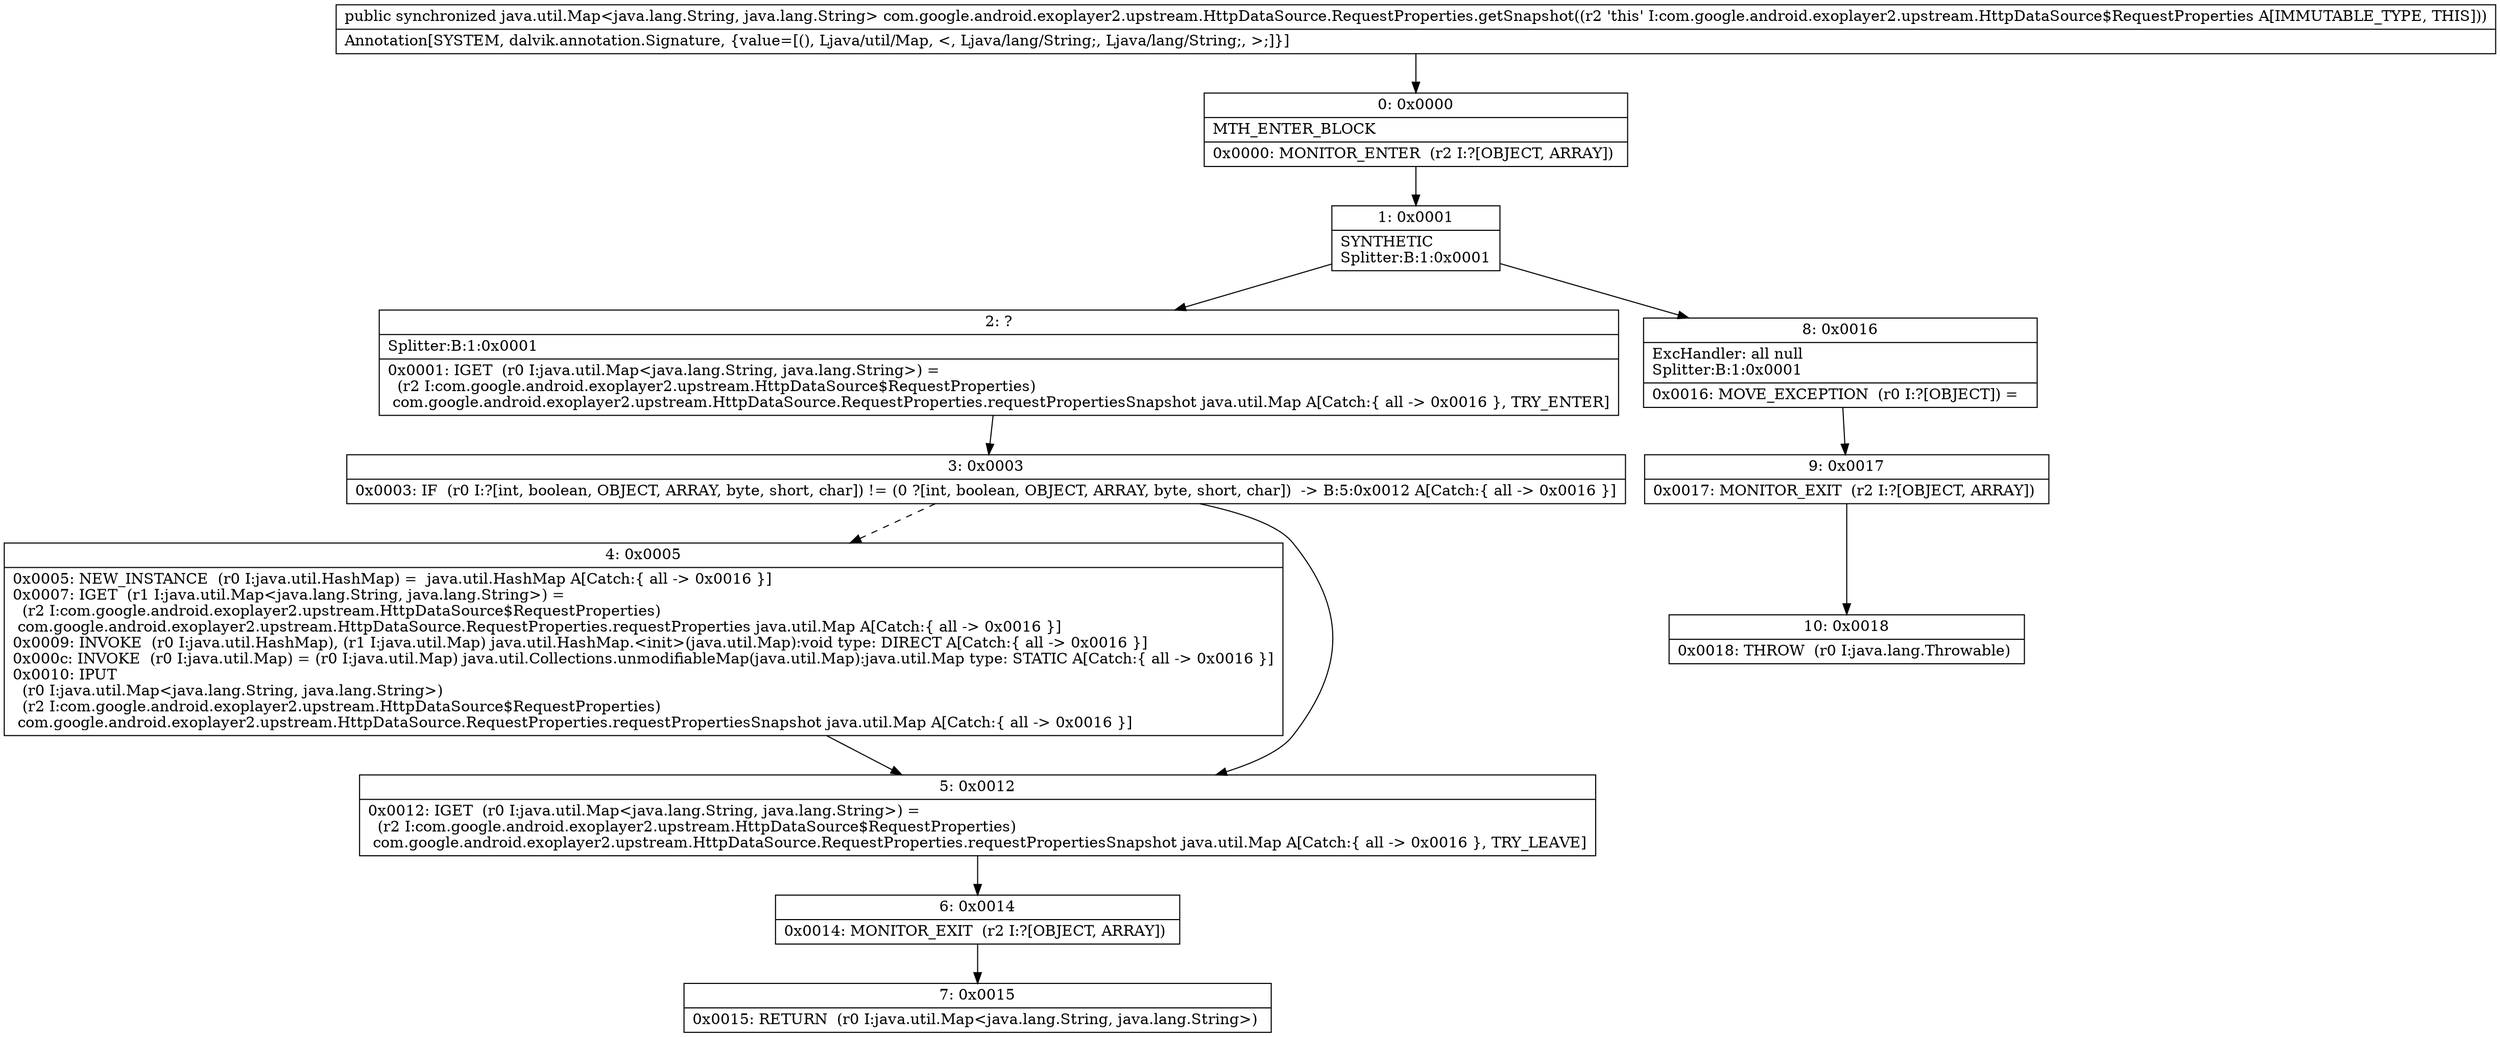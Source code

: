 digraph "CFG forcom.google.android.exoplayer2.upstream.HttpDataSource.RequestProperties.getSnapshot()Ljava\/util\/Map;" {
Node_0 [shape=record,label="{0\:\ 0x0000|MTH_ENTER_BLOCK\l|0x0000: MONITOR_ENTER  (r2 I:?[OBJECT, ARRAY]) \l}"];
Node_1 [shape=record,label="{1\:\ 0x0001|SYNTHETIC\lSplitter:B:1:0x0001\l}"];
Node_2 [shape=record,label="{2\:\ ?|Splitter:B:1:0x0001\l|0x0001: IGET  (r0 I:java.util.Map\<java.lang.String, java.lang.String\>) = \l  (r2 I:com.google.android.exoplayer2.upstream.HttpDataSource$RequestProperties)\l com.google.android.exoplayer2.upstream.HttpDataSource.RequestProperties.requestPropertiesSnapshot java.util.Map A[Catch:\{ all \-\> 0x0016 \}, TRY_ENTER]\l}"];
Node_3 [shape=record,label="{3\:\ 0x0003|0x0003: IF  (r0 I:?[int, boolean, OBJECT, ARRAY, byte, short, char]) != (0 ?[int, boolean, OBJECT, ARRAY, byte, short, char])  \-\> B:5:0x0012 A[Catch:\{ all \-\> 0x0016 \}]\l}"];
Node_4 [shape=record,label="{4\:\ 0x0005|0x0005: NEW_INSTANCE  (r0 I:java.util.HashMap) =  java.util.HashMap A[Catch:\{ all \-\> 0x0016 \}]\l0x0007: IGET  (r1 I:java.util.Map\<java.lang.String, java.lang.String\>) = \l  (r2 I:com.google.android.exoplayer2.upstream.HttpDataSource$RequestProperties)\l com.google.android.exoplayer2.upstream.HttpDataSource.RequestProperties.requestProperties java.util.Map A[Catch:\{ all \-\> 0x0016 \}]\l0x0009: INVOKE  (r0 I:java.util.HashMap), (r1 I:java.util.Map) java.util.HashMap.\<init\>(java.util.Map):void type: DIRECT A[Catch:\{ all \-\> 0x0016 \}]\l0x000c: INVOKE  (r0 I:java.util.Map) = (r0 I:java.util.Map) java.util.Collections.unmodifiableMap(java.util.Map):java.util.Map type: STATIC A[Catch:\{ all \-\> 0x0016 \}]\l0x0010: IPUT  \l  (r0 I:java.util.Map\<java.lang.String, java.lang.String\>)\l  (r2 I:com.google.android.exoplayer2.upstream.HttpDataSource$RequestProperties)\l com.google.android.exoplayer2.upstream.HttpDataSource.RequestProperties.requestPropertiesSnapshot java.util.Map A[Catch:\{ all \-\> 0x0016 \}]\l}"];
Node_5 [shape=record,label="{5\:\ 0x0012|0x0012: IGET  (r0 I:java.util.Map\<java.lang.String, java.lang.String\>) = \l  (r2 I:com.google.android.exoplayer2.upstream.HttpDataSource$RequestProperties)\l com.google.android.exoplayer2.upstream.HttpDataSource.RequestProperties.requestPropertiesSnapshot java.util.Map A[Catch:\{ all \-\> 0x0016 \}, TRY_LEAVE]\l}"];
Node_6 [shape=record,label="{6\:\ 0x0014|0x0014: MONITOR_EXIT  (r2 I:?[OBJECT, ARRAY]) \l}"];
Node_7 [shape=record,label="{7\:\ 0x0015|0x0015: RETURN  (r0 I:java.util.Map\<java.lang.String, java.lang.String\>) \l}"];
Node_8 [shape=record,label="{8\:\ 0x0016|ExcHandler: all null\lSplitter:B:1:0x0001\l|0x0016: MOVE_EXCEPTION  (r0 I:?[OBJECT]) =  \l}"];
Node_9 [shape=record,label="{9\:\ 0x0017|0x0017: MONITOR_EXIT  (r2 I:?[OBJECT, ARRAY]) \l}"];
Node_10 [shape=record,label="{10\:\ 0x0018|0x0018: THROW  (r0 I:java.lang.Throwable) \l}"];
MethodNode[shape=record,label="{public synchronized java.util.Map\<java.lang.String, java.lang.String\> com.google.android.exoplayer2.upstream.HttpDataSource.RequestProperties.getSnapshot((r2 'this' I:com.google.android.exoplayer2.upstream.HttpDataSource$RequestProperties A[IMMUTABLE_TYPE, THIS]))  | Annotation[SYSTEM, dalvik.annotation.Signature, \{value=[(), Ljava\/util\/Map, \<, Ljava\/lang\/String;, Ljava\/lang\/String;, \>;]\}]\l}"];
MethodNode -> Node_0;
Node_0 -> Node_1;
Node_1 -> Node_2;
Node_1 -> Node_8;
Node_2 -> Node_3;
Node_3 -> Node_4[style=dashed];
Node_3 -> Node_5;
Node_4 -> Node_5;
Node_5 -> Node_6;
Node_6 -> Node_7;
Node_8 -> Node_9;
Node_9 -> Node_10;
}

